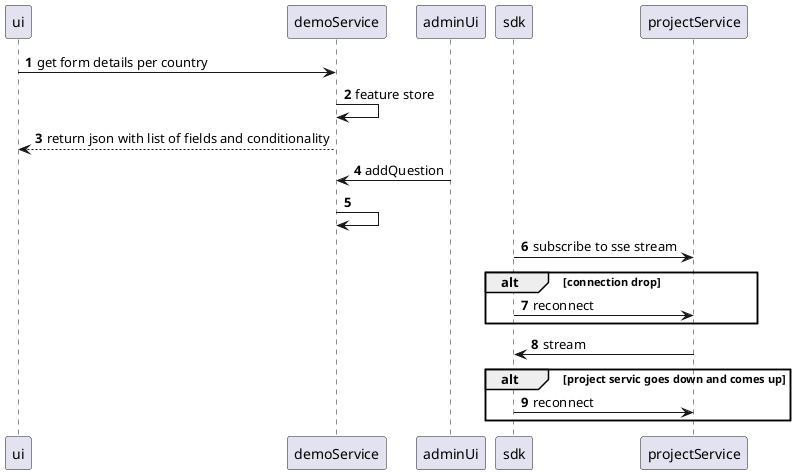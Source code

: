 @startuml
autonumber


ui -> demoService: get form details per country
demoService -> demoService:  feature store
demoService --> ui: return json with list of fields and conditionality
adminUi -> demoService: addQuestion
demoService -> demoService :
sdk -> projectService: subscribe to sse stream
alt connection drop
    sdk -> projectService: reconnect
end

projectService -> sdk: stream

alt project servic goes down and comes up
    sdk -> projectService: reconnect
end

@enduml